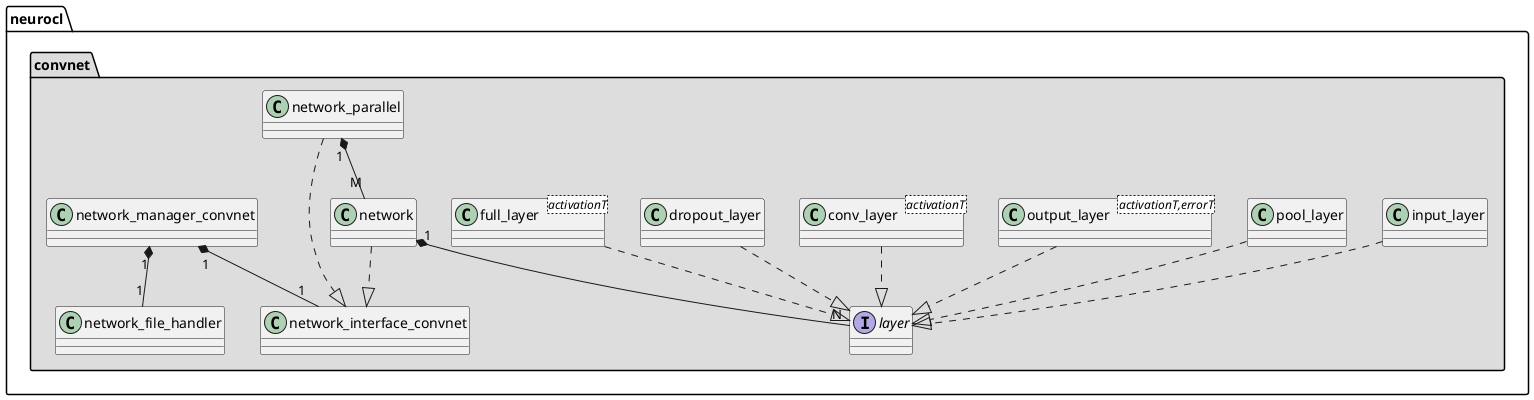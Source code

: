 @startuml

namespace neurocl.convnet #DDDDDD {

'together {
'class tensor
'class tensor_activations
'class tensor_solver
'class tensor_operations
'class tensor_loss_functions
'}

interface layer

class conv_layer<activationT>
class dropout_layer
class full_layer<activationT>
class input_layer
class pool_layer
class output_layer<activationT,errorT>

class network_manager_convnet
class network_file_handler
class network_interface_convnet
class network
class network_parallel

network_manager_convnet "1" *-- "1" network_file_handler
network_manager_convnet "1" *-- "1" network_interface_convnet
network ..|> network_interface_convnet
network "1" *-- "N" layer
network_parallel ..|> network_interface_convnet
network_parallel "1" *-- "M" network

input_layer ..|> layer
output_layer ..|> layer
full_layer ..|> layer
conv_layer ..|> layer
pool_layer ..|> layer
dropout_layer ..|> layer

}

@enduml
